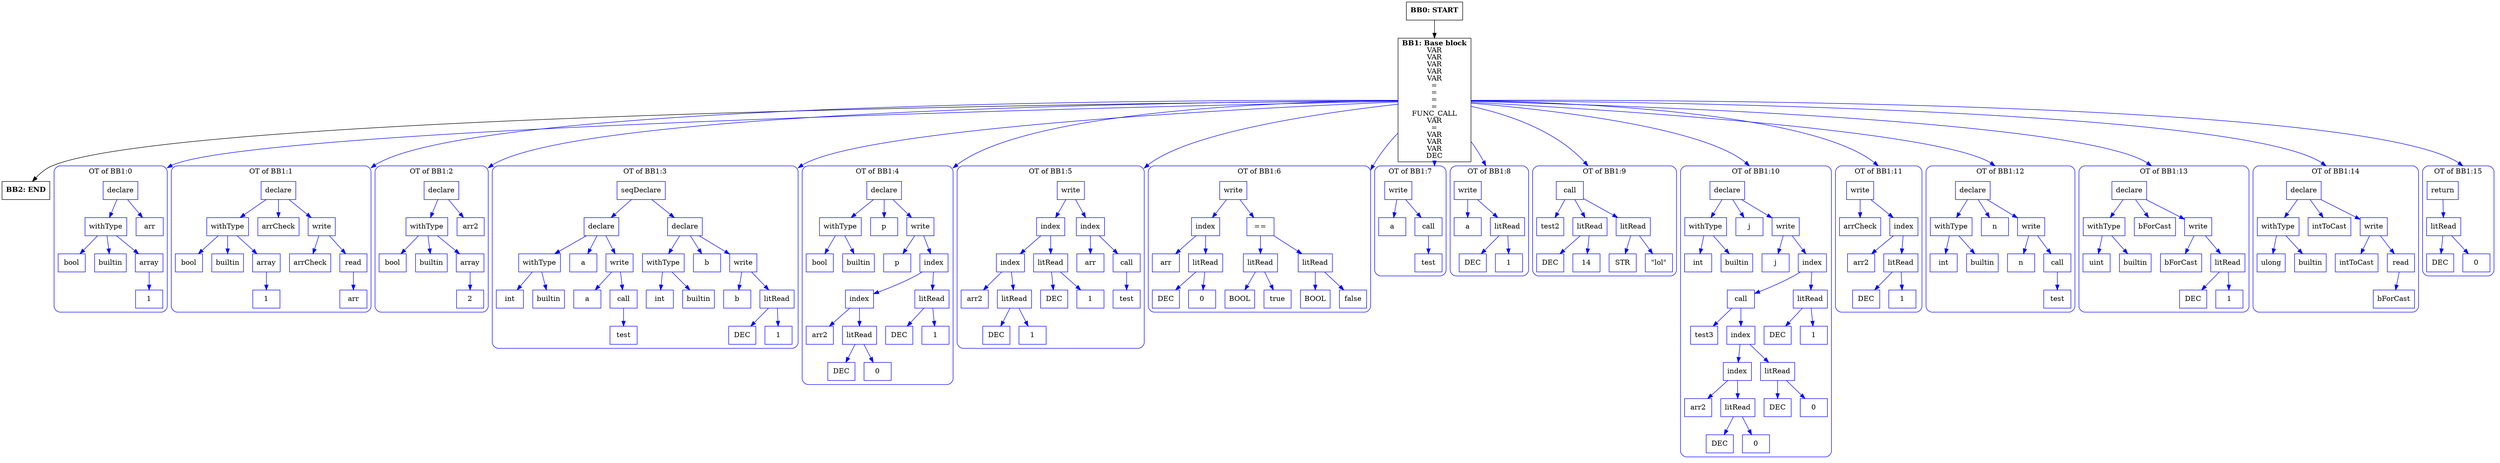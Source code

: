 digraph CFG {
    compound=true;
    graph [splines=true];
    node [shape=rectangle];

    BB2 [label=<<B>BB2: END</B><BR ALIGN="CENTER"/>>];
    BB1 [label=<<B>BB1: Base block</B><BR ALIGN="CENTER"/>VAR<BR ALIGN="CENTER"/>VAR<BR ALIGN="CENTER"/>VAR<BR ALIGN="CENTER"/>VAR<BR ALIGN="CENTER"/>VAR<BR ALIGN="CENTER"/>=<BR ALIGN="CENTER"/>=<BR ALIGN="CENTER"/>=<BR ALIGN="CENTER"/>=<BR ALIGN="CENTER"/>FUNC_CALL<BR ALIGN="CENTER"/>VAR<BR ALIGN="CENTER"/>=<BR ALIGN="CENTER"/>VAR<BR ALIGN="CENTER"/>VAR<BR ALIGN="CENTER"/>VAR<BR ALIGN="CENTER"/>DEC<BR ALIGN="CENTER"/>>];
    subgraph cluster_instruction0 {
        label = "OT of BB1:0";
        style=rounded;
        color=blue;
        entry0 [shape=point, style=invis];
        node0 [label="declare", color=blue];
        node1 [label="withType", color=blue];
        node2 [label="bool", color=blue];
        node1 -> node2[color=blue];
        node3 [label="builtin", color=blue];
        node1 -> node3[color=blue];
        node4 [label="array", color=blue];
        node5 [label="1", color=blue];
        node4 -> node5[color=blue];
        node1 -> node4[color=blue];
        node0 -> node1[color=blue];
        node6 [label="arr", color=blue];
        node0 -> node6[color=blue];
    }
    BB1 -> entry0 [lhead=cluster_instruction0, color=blue];
    subgraph cluster_instruction1 {
        label = "OT of BB1:1";
        style=rounded;
        color=blue;
        entry1 [shape=point, style=invis];
        node7 [label="declare", color=blue];
        node8 [label="withType", color=blue];
        node9 [label="bool", color=blue];
        node8 -> node9[color=blue];
        node10 [label="builtin", color=blue];
        node8 -> node10[color=blue];
        node11 [label="array", color=blue];
        node12 [label="1", color=blue];
        node11 -> node12[color=blue];
        node8 -> node11[color=blue];
        node7 -> node8[color=blue];
        node13 [label="arrCheck", color=blue];
        node7 -> node13[color=blue];
        node14 [label="write", color=blue];
        node15 [label="arrCheck", color=blue];
        node14 -> node15[color=blue];
        node16 [label="read", color=blue];
        node17 [label="arr", color=blue];
        node16 -> node17[color=blue];
        node14 -> node16[color=blue];
        node7 -> node14[color=blue];
    }
    BB1 -> entry1 [lhead=cluster_instruction1, color=blue];
    subgraph cluster_instruction2 {
        label = "OT of BB1:2";
        style=rounded;
        color=blue;
        entry2 [shape=point, style=invis];
        node18 [label="declare", color=blue];
        node19 [label="withType", color=blue];
        node20 [label="bool", color=blue];
        node19 -> node20[color=blue];
        node21 [label="builtin", color=blue];
        node19 -> node21[color=blue];
        node22 [label="array", color=blue];
        node23 [label="2", color=blue];
        node22 -> node23[color=blue];
        node19 -> node22[color=blue];
        node18 -> node19[color=blue];
        node24 [label="arr2", color=blue];
        node18 -> node24[color=blue];
    }
    BB1 -> entry2 [lhead=cluster_instruction2, color=blue];
    subgraph cluster_instruction3 {
        label = "OT of BB1:3";
        style=rounded;
        color=blue;
        entry3 [shape=point, style=invis];
        node25 [label="seqDeclare", color=blue];
        node26 [label="declare", color=blue];
        node27 [label="withType", color=blue];
        node28 [label="int", color=blue];
        node27 -> node28[color=blue];
        node29 [label="builtin", color=blue];
        node27 -> node29[color=blue];
        node26 -> node27[color=blue];
        node30 [label="a", color=blue];
        node26 -> node30[color=blue];
        node31 [label="write", color=blue];
        node32 [label="a", color=blue];
        node31 -> node32[color=blue];
        node33 [label="call", color=blue];
        node34 [label="test", color=blue];
        node33 -> node34[color=blue];
        node31 -> node33[color=blue];
        node26 -> node31[color=blue];
        node25 -> node26[color=blue];
        node35 [label="declare", color=blue];
        node36 [label="withType", color=blue];
        node37 [label="int", color=blue];
        node36 -> node37[color=blue];
        node38 [label="builtin", color=blue];
        node36 -> node38[color=blue];
        node35 -> node36[color=blue];
        node39 [label="b", color=blue];
        node35 -> node39[color=blue];
        node40 [label="write", color=blue];
        node41 [label="b", color=blue];
        node40 -> node41[color=blue];
        node42 [label="litRead", color=blue];
        node43 [label="DEC", color=blue];
        node42 -> node43[color=blue];
        node44 [label="1", color=blue];
        node42 -> node44[color=blue];
        node40 -> node42[color=blue];
        node35 -> node40[color=blue];
        node25 -> node35[color=blue];
    }
    BB1 -> entry3 [lhead=cluster_instruction3, color=blue];
    subgraph cluster_instruction4 {
        label = "OT of BB1:4";
        style=rounded;
        color=blue;
        entry4 [shape=point, style=invis];
        node45 [label="declare", color=blue];
        node46 [label="withType", color=blue];
        node47 [label="bool", color=blue];
        node46 -> node47[color=blue];
        node48 [label="builtin", color=blue];
        node46 -> node48[color=blue];
        node45 -> node46[color=blue];
        node49 [label="p", color=blue];
        node45 -> node49[color=blue];
        node50 [label="write", color=blue];
        node51 [label="p", color=blue];
        node50 -> node51[color=blue];
        node52 [label="index", color=blue];
        node53 [label="index", color=blue];
        node54 [label="arr2", color=blue];
        node53 -> node54[color=blue];
        node55 [label="litRead", color=blue];
        node56 [label="DEC", color=blue];
        node55 -> node56[color=blue];
        node57 [label="0", color=blue];
        node55 -> node57[color=blue];
        node53 -> node55[color=blue];
        node52 -> node53[color=blue];
        node58 [label="litRead", color=blue];
        node59 [label="DEC", color=blue];
        node58 -> node59[color=blue];
        node60 [label="1", color=blue];
        node58 -> node60[color=blue];
        node52 -> node58[color=blue];
        node50 -> node52[color=blue];
        node45 -> node50[color=blue];
    }
    BB1 -> entry4 [lhead=cluster_instruction4, color=blue];
    subgraph cluster_instruction5 {
        label = "OT of BB1:5";
        style=rounded;
        color=blue;
        entry5 [shape=point, style=invis];
        node61 [label="write", color=blue];
        node62 [label="index", color=blue];
        node63 [label="index", color=blue];
        node64 [label="arr2", color=blue];
        node63 -> node64[color=blue];
        node65 [label="litRead", color=blue];
        node66 [label="DEC", color=blue];
        node65 -> node66[color=blue];
        node67 [label="1", color=blue];
        node65 -> node67[color=blue];
        node63 -> node65[color=blue];
        node62 -> node63[color=blue];
        node68 [label="litRead", color=blue];
        node69 [label="DEC", color=blue];
        node68 -> node69[color=blue];
        node70 [label="1", color=blue];
        node68 -> node70[color=blue];
        node62 -> node68[color=blue];
        node61 -> node62[color=blue];
        node71 [label="index", color=blue];
        node72 [label="arr", color=blue];
        node71 -> node72[color=blue];
        node73 [label="call", color=blue];
        node74 [label="test", color=blue];
        node73 -> node74[color=blue];
        node71 -> node73[color=blue];
        node61 -> node71[color=blue];
    }
    BB1 -> entry5 [lhead=cluster_instruction5, color=blue];
    subgraph cluster_instruction6 {
        label = "OT of BB1:6";
        style=rounded;
        color=blue;
        entry6 [shape=point, style=invis];
        node75 [label="write", color=blue];
        node76 [label="index", color=blue];
        node77 [label="arr", color=blue];
        node76 -> node77[color=blue];
        node78 [label="litRead", color=blue];
        node79 [label="DEC", color=blue];
        node78 -> node79[color=blue];
        node80 [label="0", color=blue];
        node78 -> node80[color=blue];
        node76 -> node78[color=blue];
        node75 -> node76[color=blue];
        node81 [label="==", color=blue];
        node82 [label="litRead", color=blue];
        node83 [label="BOOL", color=blue];
        node82 -> node83[color=blue];
        node84 [label="true", color=blue];
        node82 -> node84[color=blue];
        node81 -> node82[color=blue];
        node85 [label="litRead", color=blue];
        node86 [label="BOOL", color=blue];
        node85 -> node86[color=blue];
        node87 [label="false", color=blue];
        node85 -> node87[color=blue];
        node81 -> node85[color=blue];
        node75 -> node81[color=blue];
    }
    BB1 -> entry6 [lhead=cluster_instruction6, color=blue];
    subgraph cluster_instruction7 {
        label = "OT of BB1:7";
        style=rounded;
        color=blue;
        entry7 [shape=point, style=invis];
        node88 [label="write", color=blue];
        node89 [label="a", color=blue];
        node88 -> node89[color=blue];
        node90 [label="call", color=blue];
        node91 [label="test", color=blue];
        node90 -> node91[color=blue];
        node88 -> node90[color=blue];
    }
    BB1 -> entry7 [lhead=cluster_instruction7, color=blue];
    subgraph cluster_instruction8 {
        label = "OT of BB1:8";
        style=rounded;
        color=blue;
        entry8 [shape=point, style=invis];
        node92 [label="write", color=blue];
        node93 [label="a", color=blue];
        node92 -> node93[color=blue];
        node94 [label="litRead", color=blue];
        node95 [label="DEC", color=blue];
        node94 -> node95[color=blue];
        node96 [label="1", color=blue];
        node94 -> node96[color=blue];
        node92 -> node94[color=blue];
    }
    BB1 -> entry8 [lhead=cluster_instruction8, color=blue];
    subgraph cluster_instruction9 {
        label = "OT of BB1:9";
        style=rounded;
        color=blue;
        entry9 [shape=point, style=invis];
        node97 [label="call", color=blue];
        node98 [label="test2", color=blue];
        node97 -> node98[color=blue];
        node99 [label="litRead", color=blue];
        node100 [label="DEC", color=blue];
        node99 -> node100[color=blue];
        node101 [label="14", color=blue];
        node99 -> node101[color=blue];
        node97 -> node99[color=blue];
        node102 [label="litRead", color=blue];
        node103 [label="STR", color=blue];
        node102 -> node103[color=blue];
        node104 [label="\"lol\"", color=blue];
        node102 -> node104[color=blue];
        node97 -> node102[color=blue];
    }
    BB1 -> entry9 [lhead=cluster_instruction9, color=blue];
    subgraph cluster_instruction10 {
        label = "OT of BB1:10";
        style=rounded;
        color=blue;
        entry10 [shape=point, style=invis];
        node105 [label="declare", color=blue];
        node106 [label="withType", color=blue];
        node107 [label="int", color=blue];
        node106 -> node107[color=blue];
        node108 [label="builtin", color=blue];
        node106 -> node108[color=blue];
        node105 -> node106[color=blue];
        node109 [label="j", color=blue];
        node105 -> node109[color=blue];
        node110 [label="write", color=blue];
        node111 [label="j", color=blue];
        node110 -> node111[color=blue];
        node112 [label="index", color=blue];
        node113 [label="call", color=blue];
        node114 [label="test3", color=blue];
        node113 -> node114[color=blue];
        node115 [label="index", color=blue];
        node116 [label="index", color=blue];
        node117 [label="arr2", color=blue];
        node116 -> node117[color=blue];
        node118 [label="litRead", color=blue];
        node119 [label="DEC", color=blue];
        node118 -> node119[color=blue];
        node120 [label="0", color=blue];
        node118 -> node120[color=blue];
        node116 -> node118[color=blue];
        node115 -> node116[color=blue];
        node121 [label="litRead", color=blue];
        node122 [label="DEC", color=blue];
        node121 -> node122[color=blue];
        node123 [label="0", color=blue];
        node121 -> node123[color=blue];
        node115 -> node121[color=blue];
        node113 -> node115[color=blue];
        node112 -> node113[color=blue];
        node124 [label="litRead", color=blue];
        node125 [label="DEC", color=blue];
        node124 -> node125[color=blue];
        node126 [label="1", color=blue];
        node124 -> node126[color=blue];
        node112 -> node124[color=blue];
        node110 -> node112[color=blue];
        node105 -> node110[color=blue];
    }
    BB1 -> entry10 [lhead=cluster_instruction10, color=blue];
    subgraph cluster_instruction11 {
        label = "OT of BB1:11";
        style=rounded;
        color=blue;
        entry11 [shape=point, style=invis];
        node127 [label="write", color=blue];
        node128 [label="arrCheck", color=blue];
        node127 -> node128[color=blue];
        node129 [label="index", color=blue];
        node130 [label="arr2", color=blue];
        node129 -> node130[color=blue];
        node131 [label="litRead", color=blue];
        node132 [label="DEC", color=blue];
        node131 -> node132[color=blue];
        node133 [label="1", color=blue];
        node131 -> node133[color=blue];
        node129 -> node131[color=blue];
        node127 -> node129[color=blue];
    }
    BB1 -> entry11 [lhead=cluster_instruction11, color=blue];
    subgraph cluster_instruction12 {
        label = "OT of BB1:12";
        style=rounded;
        color=blue;
        entry12 [shape=point, style=invis];
        node134 [label="declare", color=blue];
        node135 [label="withType", color=blue];
        node136 [label="int", color=blue];
        node135 -> node136[color=blue];
        node137 [label="builtin", color=blue];
        node135 -> node137[color=blue];
        node134 -> node135[color=blue];
        node138 [label="n", color=blue];
        node134 -> node138[color=blue];
        node139 [label="write", color=blue];
        node140 [label="n", color=blue];
        node139 -> node140[color=blue];
        node141 [label="call", color=blue];
        node142 [label="test", color=blue];
        node141 -> node142[color=blue];
        node139 -> node141[color=blue];
        node134 -> node139[color=blue];
    }
    BB1 -> entry12 [lhead=cluster_instruction12, color=blue];
    subgraph cluster_instruction13 {
        label = "OT of BB1:13";
        style=rounded;
        color=blue;
        entry13 [shape=point, style=invis];
        node143 [label="declare", color=blue];
        node144 [label="withType", color=blue];
        node145 [label="uint", color=blue];
        node144 -> node145[color=blue];
        node146 [label="builtin", color=blue];
        node144 -> node146[color=blue];
        node143 -> node144[color=blue];
        node147 [label="bForCast", color=blue];
        node143 -> node147[color=blue];
        node148 [label="write", color=blue];
        node149 [label="bForCast", color=blue];
        node148 -> node149[color=blue];
        node150 [label="litRead", color=blue];
        node151 [label="DEC", color=blue];
        node150 -> node151[color=blue];
        node152 [label="1", color=blue];
        node150 -> node152[color=blue];
        node148 -> node150[color=blue];
        node143 -> node148[color=blue];
    }
    BB1 -> entry13 [lhead=cluster_instruction13, color=blue];
    subgraph cluster_instruction14 {
        label = "OT of BB1:14";
        style=rounded;
        color=blue;
        entry14 [shape=point, style=invis];
        node153 [label="declare", color=blue];
        node154 [label="withType", color=blue];
        node155 [label="ulong", color=blue];
        node154 -> node155[color=blue];
        node156 [label="builtin", color=blue];
        node154 -> node156[color=blue];
        node153 -> node154[color=blue];
        node157 [label="intToCast", color=blue];
        node153 -> node157[color=blue];
        node158 [label="write", color=blue];
        node159 [label="intToCast", color=blue];
        node158 -> node159[color=blue];
        node160 [label="read", color=blue];
        node161 [label="bForCast", color=blue];
        node160 -> node161[color=blue];
        node158 -> node160[color=blue];
        node153 -> node158[color=blue];
    }
    BB1 -> entry14 [lhead=cluster_instruction14, color=blue];
    subgraph cluster_instruction15 {
        label = "OT of BB1:15";
        style=rounded;
        color=blue;
        entry15 [shape=point, style=invis];
        node162 [label="return", color=blue];
        node163 [label="litRead", color=blue];
        node164 [label="DEC", color=blue];
        node163 -> node164[color=blue];
        node165 [label="0", color=blue];
        node163 -> node165[color=blue];
        node162 -> node163[color=blue];
    }
    BB1 -> entry15 [lhead=cluster_instruction15, color=blue];
    BB0 [label=<<B>BB0: START</B><BR ALIGN="CENTER"/>>];

    BB1 -> BB2;
    BB0 -> BB1;
}
